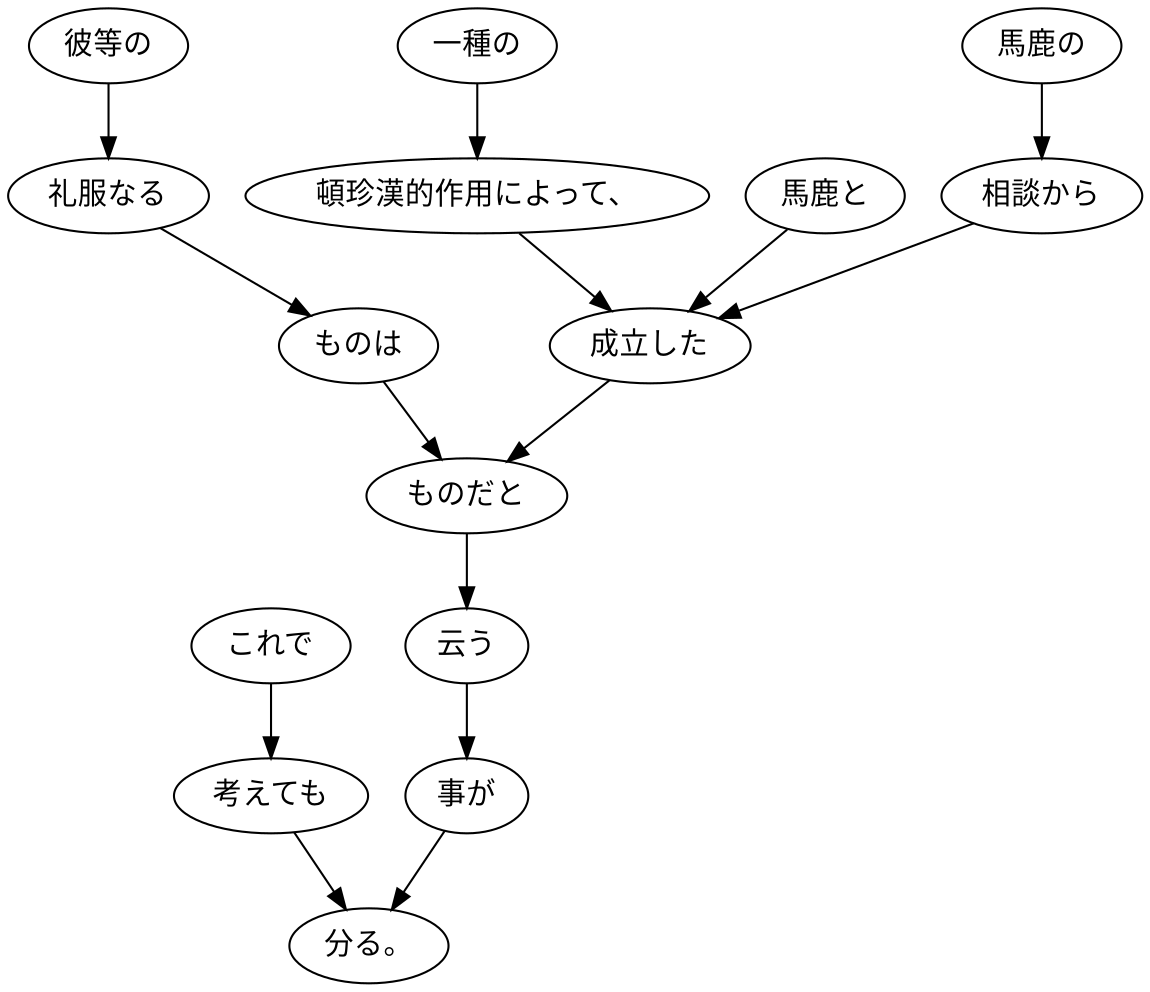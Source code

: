 digraph graph4288 {
	node0 [label="これで"];
	node1 [label="考えても"];
	node2 [label="彼等の"];
	node3 [label="礼服なる"];
	node4 [label="ものは"];
	node5 [label="一種の"];
	node6 [label="頓珍漢的作用によって、"];
	node7 [label="馬鹿と"];
	node8 [label="馬鹿の"];
	node9 [label="相談から"];
	node10 [label="成立した"];
	node11 [label="ものだと"];
	node12 [label="云う"];
	node13 [label="事が"];
	node14 [label="分る。"];
	node0 -> node1;
	node1 -> node14;
	node2 -> node3;
	node3 -> node4;
	node4 -> node11;
	node5 -> node6;
	node6 -> node10;
	node7 -> node10;
	node8 -> node9;
	node9 -> node10;
	node10 -> node11;
	node11 -> node12;
	node12 -> node13;
	node13 -> node14;
}
